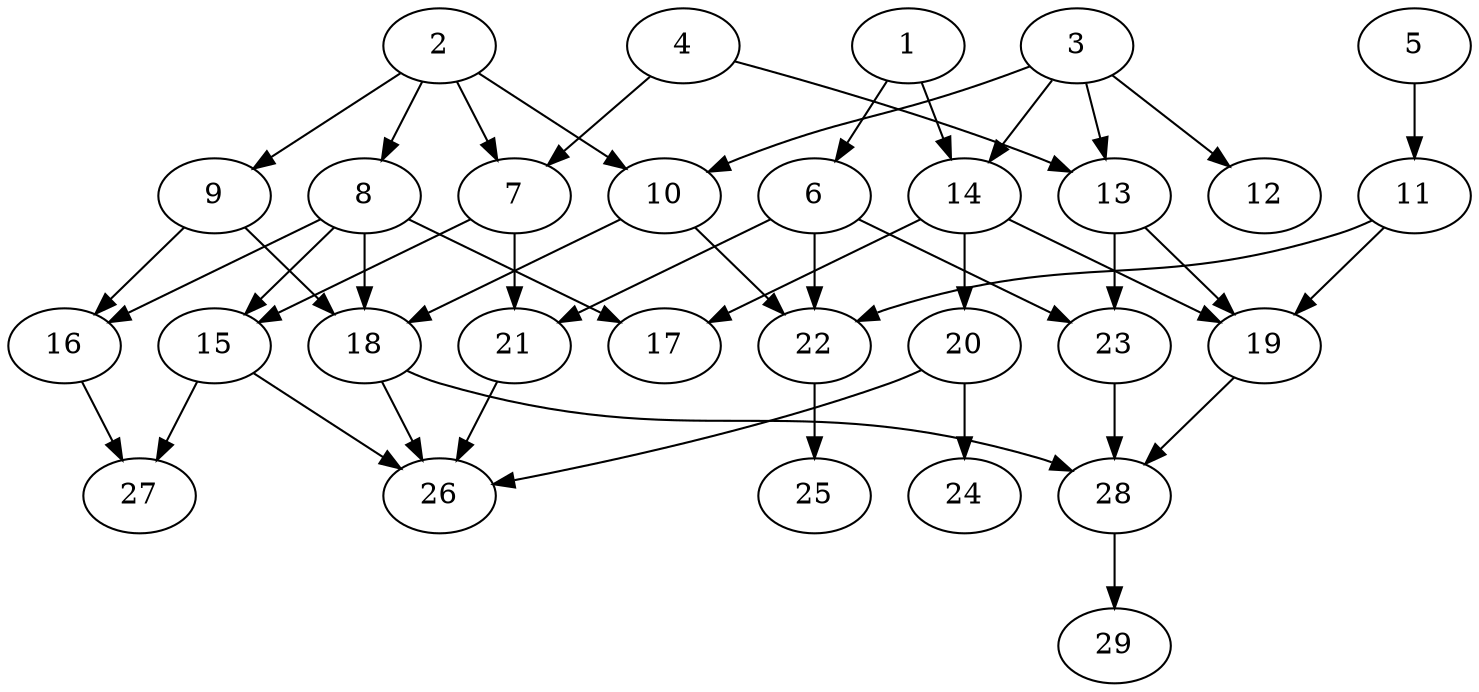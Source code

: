 // DAG (tier=2-normal, mode=data, n=29, ccr=0.427, fat=0.608, density=0.408, regular=0.478, jump=0.151, mindata=2097152, maxdata=16777216)
// DAG automatically generated by daggen at Sun Aug 24 16:33:34 2025
// /home/ermia/Project/Environments/daggen/bin/daggen --dot --ccr 0.427 --fat 0.608 --regular 0.478 --density 0.408 --jump 0.151 --mindata 2097152 --maxdata 16777216 -n 29 
digraph G {
  1 [size="2978713392157365760", alpha="0.10", expect_size="1489356696078682880"]
  1 -> 6 [size ="1274690333048832"]
  1 -> 14 [size ="1274690333048832"]
  2 [size="63044565401399336", alpha="0.15", expect_size="31522282700699668"]
  2 -> 7 [size ="1400496904470528"]
  2 -> 8 [size ="1400496904470528"]
  2 -> 9 [size ="1400496904470528"]
  2 -> 10 [size ="1400496904470528"]
  3 [size="42989173195474468864", alpha="0.05", expect_size="21494586597737234432"]
  3 -> 10 [size ="98173901078528"]
  3 -> 12 [size ="98173901078528"]
  3 -> 13 [size ="98173901078528"]
  3 -> 14 [size ="98173901078528"]
  4 [size="78752375212922144", alpha="0.17", expect_size="39376187606461072"]
  4 -> 7 [size ="1234884374822912"]
  4 -> 13 [size ="1234884374822912"]
  5 [size="328240224266890624", alpha="0.09", expect_size="164120112133445312"]
  5 -> 11 [size ="183730647859200"]
  6 [size="14621867270448611328", alpha="0.10", expect_size="7310933635224305664"]
  6 -> 21 [size ="47836406218752"]
  6 -> 22 [size ="47836406218752"]
  6 -> 23 [size ="47836406218752"]
  7 [size="333169990138068992000", alpha="0.02", expect_size="166584995069034496000"]
  7 -> 15 [size ="384474231603200"]
  7 -> 21 [size ="384474231603200"]
  8 [size="61715889546240296", alpha="0.07", expect_size="30857944773120148"]
  8 -> 15 [size ="972296340635648"]
  8 -> 16 [size ="972296340635648"]
  8 -> 17 [size ="972296340635648"]
  8 -> 18 [size ="972296340635648"]
  9 [size="50188121956016112", alpha="0.10", expect_size="25094060978008056"]
  9 -> 16 [size ="1320174170931200"]
  9 -> 18 [size ="1320174170931200"]
  10 [size="106344263138472368", alpha="0.06", expect_size="53172131569236184"]
  10 -> 18 [size ="199115220713472"]
  10 -> 22 [size ="199115220713472"]
  11 [size="647153571759864676352", alpha="0.03", expect_size="323576785879932338176"]
  11 -> 19 [size ="598542355791872"]
  11 -> 22 [size ="598542355791872"]
  12 [size="14384365568000000000", alpha="0.04", expect_size="7192182784000000000"]
  13 [size="432012099019417728", alpha="0.10", expect_size="216006049509708864"]
  13 -> 19 [size ="655236217700352"]
  13 -> 23 [size ="655236217700352"]
  14 [size="13032593279869880", alpha="0.14", expect_size="6516296639934940"]
  14 -> 17 [size ="471481788137472"]
  14 -> 19 [size ="471481788137472"]
  14 -> 20 [size ="471481788137472"]
  15 [size="6922529535925945", alpha="0.15", expect_size="3461264767962972"]
  15 -> 26 [size ="146428890447872"]
  15 -> 27 [size ="146428890447872"]
  16 [size="18882692349621760", alpha="0.08", expect_size="9441346174810880"]
  16 -> 27 [size ="1201525690990592"]
  17 [size="1722807385943003103232", alpha="0.17", expect_size="861403692971501551616"]
  18 [size="35788274832226244", alpha="0.08", expect_size="17894137416113122"]
  18 -> 26 [size ="2135153367318528"]
  18 -> 28 [size ="2135153367318528"]
  19 [size="377858726068356032", alpha="0.04", expect_size="188929363034178016"]
  19 -> 28 [size ="183416712593408"]
  20 [size="1213396627653503483904", alpha="0.01", expect_size="606698313826751741952"]
  20 -> 24 [size ="910105717506048"]
  20 -> 26 [size ="910105717506048"]
  21 [size="13505291411688588", alpha="0.01", expect_size="6752645705844294"]
  21 -> 26 [size ="1136764437659648"]
  22 [size="947501770197580032", alpha="0.11", expect_size="473750885098790016"]
  22 -> 25 [size ="546171873394688"]
  23 [size="9901547340139802", alpha="0.18", expect_size="4950773670069901"]
  23 -> 28 [size ="242983781793792"]
  24 [size="39782677616446136", alpha="0.08", expect_size="19891338808223068"]
  25 [size="7903386345346623", alpha="0.06", expect_size="3951693172673311"]
  26 [size="17553503482778776", alpha="0.12", expect_size="8776751741389388"]
  27 [size="114271177856932672", alpha="0.14", expect_size="57135588928466336"]
  28 [size="32416869402459992", alpha="0.10", expect_size="16208434701229996"]
  28 -> 29 [size ="1585279215337472"]
  29 [size="259385492133849858048", alpha="0.14", expect_size="129692746066924929024"]
}